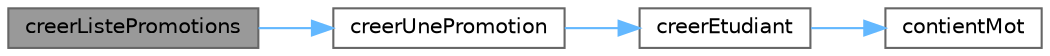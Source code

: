 digraph "creerListePromotions"
{
 // LATEX_PDF_SIZE
  bgcolor="transparent";
  edge [fontname=Helvetica,fontsize=10,labelfontname=Helvetica,labelfontsize=10];
  node [fontname=Helvetica,fontsize=10,shape=box,height=0.2,width=0.4];
  rankdir="LR";
  Node1 [label="creerListePromotions",height=0.2,width=0.4,color="gray40", fillcolor="grey60", style="filled", fontcolor="black",tooltip="Fonction permettant d'obtenir la liste de toutes les Promotion."];
  Node1 -> Node2 [color="steelblue1",style="solid"];
  Node2 [label="creerUnePromotion",height=0.2,width=0.4,color="grey40", fillcolor="white", style="filled",URL="$creer_liste_promotions_8php.html#a1f57774be55816c3c2d993244c8d1dd4",tooltip="Fonction permettant de créer une promotion à partir de son nom."];
  Node2 -> Node3 [color="steelblue1",style="solid"];
  Node3 [label="creerEtudiant",height=0.2,width=0.4,color="grey40", fillcolor="white", style="filled",URL="$creer_liste_promotions_8php.html#a1247e018592e5dcea5e4c777025a7ca2",tooltip="Créer un étudiant grâce à une ligne du CSV traité"];
  Node3 -> Node4 [color="steelblue1",style="solid"];
  Node4 [label="contientMot",height=0.2,width=0.4,color="grey40", fillcolor="white", style="filled",URL="$creer_liste_promotions_8php.html#a715db07b13868ab6dde178e061ef4569",tooltip="Permet de vérifier si un mot clé est dans une phrase."];
}
